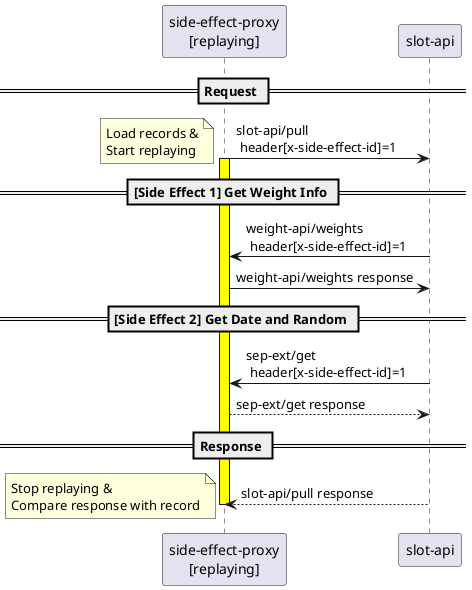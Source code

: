 @startuml

participant "side-effect-proxy\n[replaying]" as sep
participant "slot-api"

== Request ==
sep -> "slot-api" : slot-api/pull \n header[x-side-effect-id]=1
activate sep #FFFF00
note left : Load records &\nStart replaying

== [Side Effect 1] Get Weight Info ==
"slot-api" -> sep : weight-api/weights \n header[x-side-effect-id]=1
sep -> "slot-api" : weight-api/weights response
    
== [Side Effect 2] Get Date and Random ==
"slot-api" -> sep : sep-ext/get \n header[x-side-effect-id]=1
sep --> "slot-api" : sep-ext/get response

== Response ==
"slot-api" --> sep: slot-api/pull response
deactivate sep
note left : Stop replaying &\nCompare response with record

@enduml
